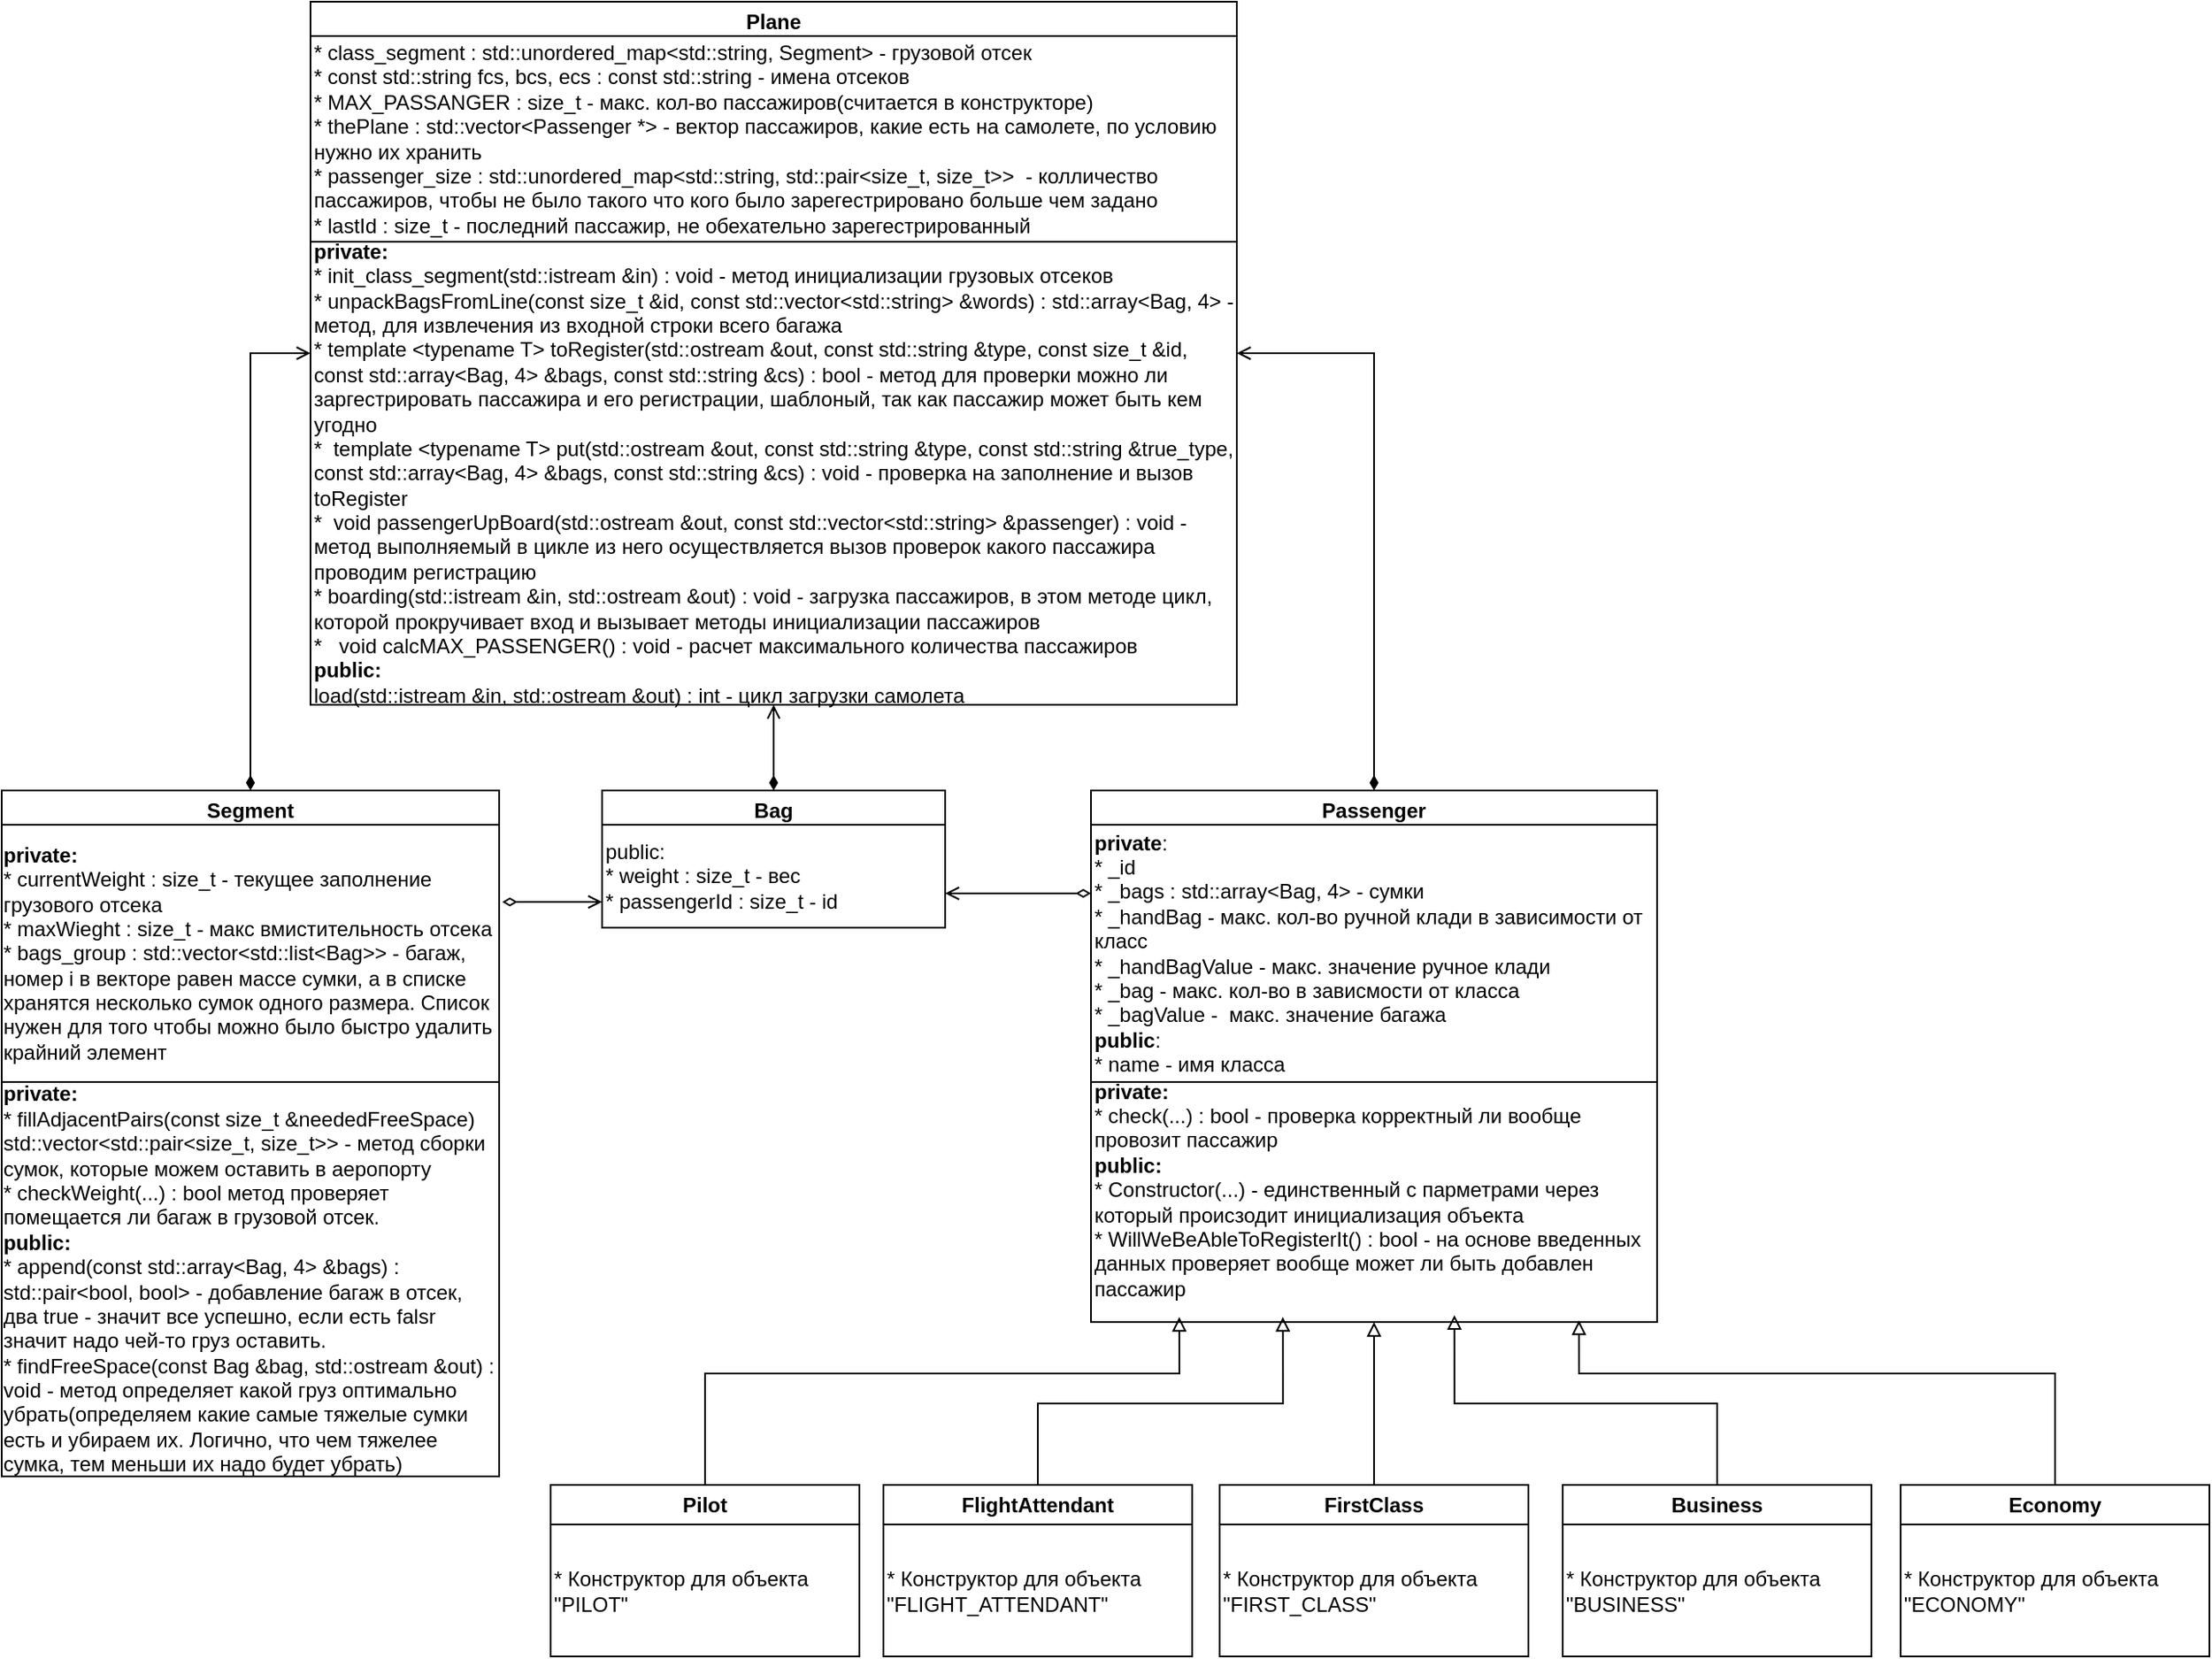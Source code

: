 <mxfile version="24.8.6">
  <diagram name="Страница — 1" id="FZK4GOTItuj6umQPt5_W">
    <mxGraphModel dx="1710" dy="1200" grid="1" gridSize="10" guides="1" tooltips="1" connect="1" arrows="1" fold="1" page="1" pageScale="10" pageWidth="827" pageHeight="1169" math="0" shadow="0">
      <root>
        <mxCell id="0" />
        <mxCell id="1" parent="0" />
        <mxCell id="xYAXx2yJQD7jRk_qfcEd-36" style="edgeStyle=orthogonalEdgeStyle;rounded=0;orthogonalLoop=1;jettySize=auto;html=1;entryX=1;entryY=0.5;entryDx=0;entryDy=0;startArrow=diamondThin;startFill=1;endArrow=open;endFill=0;" edge="1" parent="1" source="xYAXx2yJQD7jRk_qfcEd-1" target="xYAXx2yJQD7jRk_qfcEd-30">
          <mxGeometry relative="1" as="geometry" />
        </mxCell>
        <mxCell id="xYAXx2yJQD7jRk_qfcEd-1" value="Passenger" style="swimlane;whiteSpace=wrap;html=1;" vertex="1" parent="1">
          <mxGeometry x="1485" y="810" width="330" height="310" as="geometry">
            <mxRectangle x="340" y="270" width="100" height="30" as="alternateBounds" />
          </mxGeometry>
        </mxCell>
        <mxCell id="xYAXx2yJQD7jRk_qfcEd-3" value="&lt;div&gt;&lt;b&gt;private&lt;/b&gt;:&lt;/div&gt;&lt;div&gt;* _id&lt;/div&gt;&lt;div&gt;* _bags : std::array&amp;lt;Bag, 4&amp;gt; - сумки&lt;/div&gt;* _handBag - макс. кол-во ручной клади в зависимости от класс&lt;div&gt;* _handBagValue - макс. значение ручное клади&lt;br&gt;&lt;/div&gt;&lt;div&gt;* _bag - макс. кол-во в зависмости от класса&lt;br&gt;&lt;/div&gt;&lt;div&gt;* _bagValue - &amp;nbsp;макс. значение багажа&lt;/div&gt;&lt;div&gt;&lt;b&gt;public&lt;/b&gt;:&lt;/div&gt;&lt;div&gt;* name - имя класса&lt;/div&gt;" style="rounded=0;whiteSpace=wrap;html=1;align=left;" vertex="1" parent="xYAXx2yJQD7jRk_qfcEd-1">
          <mxGeometry y="20" width="330" height="150" as="geometry" />
        </mxCell>
        <mxCell id="xYAXx2yJQD7jRk_qfcEd-6" value="&lt;b&gt;private:&lt;/b&gt;&lt;div&gt;* check(...) : bool - проверка корректный ли вообще провозит пассажир&lt;/div&gt;&lt;div&gt;&lt;b&gt;public:&lt;/b&gt;&lt;/div&gt;&lt;div&gt;* Constructor(...) - единственный с парметрами через который происзодит инициализация объекта&lt;/div&gt;&lt;div&gt;&lt;div&gt;* WillWeBeAbleToRegisterIt() : bool - на основе введенных данных проверяет вообще может ли быть добавлен пассажир&lt;/div&gt;&lt;/div&gt;&lt;div&gt;&lt;br&gt;&lt;/div&gt;" style="rounded=0;whiteSpace=wrap;html=1;align=left;" vertex="1" parent="xYAXx2yJQD7jRk_qfcEd-1">
          <mxGeometry y="170" width="330" height="140" as="geometry" />
        </mxCell>
        <mxCell id="xYAXx2yJQD7jRk_qfcEd-9" value="" style="endArrow=open;html=1;rounded=0;entryX=1;entryY=0.75;entryDx=0;entryDy=0;endFill=0;startArrow=diamondThin;startFill=0;" edge="1" parent="xYAXx2yJQD7jRk_qfcEd-1" target="xYAXx2yJQD7jRk_qfcEd-2">
          <mxGeometry width="50" height="50" relative="1" as="geometry">
            <mxPoint y="60" as="sourcePoint" />
            <mxPoint x="50" y="10" as="targetPoint" />
          </mxGeometry>
        </mxCell>
        <mxCell id="xYAXx2yJQD7jRk_qfcEd-38" style="edgeStyle=orthogonalEdgeStyle;rounded=0;orthogonalLoop=1;jettySize=auto;html=1;entryX=0.5;entryY=1;entryDx=0;entryDy=0;startArrow=diamondThin;startFill=1;endArrow=open;endFill=0;" edge="1" parent="1" source="xYAXx2yJQD7jRk_qfcEd-2" target="xYAXx2yJQD7jRk_qfcEd-30">
          <mxGeometry relative="1" as="geometry" />
        </mxCell>
        <mxCell id="xYAXx2yJQD7jRk_qfcEd-2" value="Bag" style="swimlane;whiteSpace=wrap;html=1;" vertex="1" parent="1">
          <mxGeometry x="1200" y="810" width="200" height="80" as="geometry" />
        </mxCell>
        <mxCell id="xYAXx2yJQD7jRk_qfcEd-7" value="public:&lt;div&gt;*&amp;nbsp;weight : size_t - вес&lt;/div&gt;&lt;div&gt;*&amp;nbsp;passengerId : size_t - id&lt;/div&gt;" style="rounded=0;whiteSpace=wrap;html=1;align=left;" vertex="1" parent="xYAXx2yJQD7jRk_qfcEd-2">
          <mxGeometry y="20" width="200" height="60" as="geometry" />
        </mxCell>
        <mxCell id="xYAXx2yJQD7jRk_qfcEd-10" value="Pilot" style="swimlane;whiteSpace=wrap;html=1;" vertex="1" parent="1">
          <mxGeometry x="1170" y="1215" width="180" height="100" as="geometry" />
        </mxCell>
        <mxCell id="xYAXx2yJQD7jRk_qfcEd-11" value="* Конструктор для объекта &quot;PILOT&quot;" style="rounded=0;whiteSpace=wrap;html=1;align=left;" vertex="1" parent="xYAXx2yJQD7jRk_qfcEd-10">
          <mxGeometry y="23" width="180" height="77" as="geometry" />
        </mxCell>
        <mxCell id="xYAXx2yJQD7jRk_qfcEd-12" value="FlightAttendant" style="swimlane;whiteSpace=wrap;html=1;" vertex="1" parent="1">
          <mxGeometry x="1364" y="1215" width="180" height="100" as="geometry" />
        </mxCell>
        <mxCell id="xYAXx2yJQD7jRk_qfcEd-13" value="* Конструктор для объекта &quot;FLIGHT_ATTENDANT&lt;span style=&quot;caret-color: rgba(0, 0, 0, 0); color: rgba(0, 0, 0, 0); font-family: monospace; font-size: 0px; white-space: nowrap;&quot;&gt;3CmxGraphModel%3E%3Croot%3E%3CmxCell%20id%3D%220%22%2F%3E%3CmxCell%20id%3D%221%22%20parent%3D%220%22%2F%3E%3CmxCell%20id%3D%222%22%20value%3D%22Pilot%22%20style%3D%22swimlane%3BwhiteSpace%3Dwrap%3Bhtml%3D1%3B%22%20vertex%3D%221%22%20parent%3D%221%22%3E%3CmxGeometry%20x%3D%2260%22%20y%3D%22530%22%20width%3D%22180%22%20height%3D%22100%22%20as%3D%22geometry%22%2F%3E%3C%2FmxCell%3E%3CmxCell%20id%3D%223%22%20value%3D%22*%20%D0%9A%D0%BE%D0%BD%D1%81%D1%82%D1%80%D1%83%D0%BA%D1%82%D0%BE%D1%80%20%D0%B4%D0%BB%D1%8F%20%D0%BE%D0%B1%D1%8A%D0%B5%D0%BA%D1%82%D0%B0%20%26quot%3BPILOT%26quot%3B%22%20style%3D%22rounded%3D0%3BwhiteSpace%3Dwrap%3Bhtml%3D1%3Balign%3Dleft%3B%22%20vertex%3D%221%22%20parent%3D%222%22%3E%3CmxGeometry%20y%3D%2223%22%20width%3D%22180%22%20height%3D%2277%22%20as%3D%22geometry%22%2F%3E%3C%2FmxCell%3E%3C%2Froot%3E%3C%2FmxGraphModel%3E&lt;/span&gt;&quot;" style="rounded=0;whiteSpace=wrap;html=1;align=left;" vertex="1" parent="xYAXx2yJQD7jRk_qfcEd-12">
          <mxGeometry y="23" width="180" height="77" as="geometry" />
        </mxCell>
        <mxCell id="xYAXx2yJQD7jRk_qfcEd-24" style="edgeStyle=orthogonalEdgeStyle;rounded=0;orthogonalLoop=1;jettySize=auto;html=1;entryX=0.5;entryY=1;entryDx=0;entryDy=0;endArrow=block;endFill=0;" edge="1" parent="1" source="xYAXx2yJQD7jRk_qfcEd-14" target="xYAXx2yJQD7jRk_qfcEd-6">
          <mxGeometry relative="1" as="geometry" />
        </mxCell>
        <mxCell id="xYAXx2yJQD7jRk_qfcEd-14" value="FirstClass" style="swimlane;whiteSpace=wrap;html=1;" vertex="1" parent="1">
          <mxGeometry x="1560" y="1215" width="180" height="100" as="geometry" />
        </mxCell>
        <mxCell id="xYAXx2yJQD7jRk_qfcEd-15" value="* Конструктор для объекта &quot;FIRST_CLASS&quot;" style="rounded=0;whiteSpace=wrap;html=1;align=left;" vertex="1" parent="xYAXx2yJQD7jRk_qfcEd-14">
          <mxGeometry y="23" width="180" height="77" as="geometry" />
        </mxCell>
        <mxCell id="xYAXx2yJQD7jRk_qfcEd-16" value="Economy" style="swimlane;whiteSpace=wrap;html=1;" vertex="1" parent="1">
          <mxGeometry x="1957" y="1215" width="180" height="100" as="geometry" />
        </mxCell>
        <mxCell id="xYAXx2yJQD7jRk_qfcEd-17" value="* Конструктор для объекта &quot;ECONOMY&quot;" style="rounded=0;whiteSpace=wrap;html=1;align=left;" vertex="1" parent="xYAXx2yJQD7jRk_qfcEd-16">
          <mxGeometry y="23" width="180" height="77" as="geometry" />
        </mxCell>
        <mxCell id="xYAXx2yJQD7jRk_qfcEd-18" value="Business" style="swimlane;whiteSpace=wrap;html=1;" vertex="1" parent="1">
          <mxGeometry x="1760" y="1215" width="180" height="100" as="geometry" />
        </mxCell>
        <mxCell id="xYAXx2yJQD7jRk_qfcEd-19" value="* Конструктор для объекта &quot;BUSINESS&quot;" style="rounded=0;whiteSpace=wrap;html=1;align=left;" vertex="1" parent="xYAXx2yJQD7jRk_qfcEd-18">
          <mxGeometry y="23" width="180" height="77" as="geometry" />
        </mxCell>
        <mxCell id="xYAXx2yJQD7jRk_qfcEd-23" style="edgeStyle=orthogonalEdgeStyle;rounded=0;orthogonalLoop=1;jettySize=auto;html=1;entryX=0.339;entryY=0.979;entryDx=0;entryDy=0;entryPerimeter=0;endArrow=block;endFill=0;" edge="1" parent="1" source="xYAXx2yJQD7jRk_qfcEd-12" target="xYAXx2yJQD7jRk_qfcEd-6">
          <mxGeometry relative="1" as="geometry" />
        </mxCell>
        <mxCell id="xYAXx2yJQD7jRk_qfcEd-25" style="edgeStyle=orthogonalEdgeStyle;rounded=0;orthogonalLoop=1;jettySize=auto;html=1;entryX=0.642;entryY=0.971;entryDx=0;entryDy=0;entryPerimeter=0;endArrow=block;endFill=0;" edge="1" parent="1" source="xYAXx2yJQD7jRk_qfcEd-18" target="xYAXx2yJQD7jRk_qfcEd-6">
          <mxGeometry relative="1" as="geometry" />
        </mxCell>
        <mxCell id="xYAXx2yJQD7jRk_qfcEd-27" style="edgeStyle=orthogonalEdgeStyle;rounded=0;orthogonalLoop=1;jettySize=auto;html=1;entryX=0.156;entryY=0.979;entryDx=0;entryDy=0;entryPerimeter=0;endArrow=block;endFill=0;" edge="1" parent="1" source="xYAXx2yJQD7jRk_qfcEd-10" target="xYAXx2yJQD7jRk_qfcEd-6">
          <mxGeometry relative="1" as="geometry">
            <Array as="points">
              <mxPoint x="1260.5" y="1150" />
              <mxPoint x="1536.5" y="1150" />
            </Array>
          </mxGeometry>
        </mxCell>
        <mxCell id="xYAXx2yJQD7jRk_qfcEd-28" style="edgeStyle=orthogonalEdgeStyle;rounded=0;orthogonalLoop=1;jettySize=auto;html=1;entryX=0.862;entryY=0.993;entryDx=0;entryDy=0;entryPerimeter=0;endArrow=block;endFill=0;" edge="1" parent="1" source="xYAXx2yJQD7jRk_qfcEd-16" target="xYAXx2yJQD7jRk_qfcEd-6">
          <mxGeometry relative="1" as="geometry">
            <Array as="points">
              <mxPoint x="2047.5" y="1150" />
              <mxPoint x="1769.5" y="1150" />
            </Array>
          </mxGeometry>
        </mxCell>
        <mxCell id="xYAXx2yJQD7jRk_qfcEd-35" style="edgeStyle=orthogonalEdgeStyle;rounded=0;orthogonalLoop=1;jettySize=auto;html=1;entryX=0;entryY=0.5;entryDx=0;entryDy=0;startArrow=diamondThin;startFill=1;endArrow=open;endFill=0;" edge="1" parent="1" source="xYAXx2yJQD7jRk_qfcEd-29" target="xYAXx2yJQD7jRk_qfcEd-30">
          <mxGeometry relative="1" as="geometry" />
        </mxCell>
        <mxCell id="xYAXx2yJQD7jRk_qfcEd-29" value="Segment" style="swimlane;whiteSpace=wrap;html=1;" vertex="1" parent="1">
          <mxGeometry x="850" y="810" width="290" height="400" as="geometry" />
        </mxCell>
        <mxCell id="xYAXx2yJQD7jRk_qfcEd-31" value="&lt;div style=&quot;text-align: left;&quot;&gt;&lt;b&gt;private:&lt;/b&gt;&lt;/div&gt;&lt;div style=&quot;text-align: left;&quot;&gt;* currentWeight : size_t - текущее заполнение грузового отсека&lt;/div&gt;&lt;div style=&quot;text-align: left;&quot;&gt;* maxWieght : size_t - макс вмистительность отсека&lt;/div&gt;&lt;div style=&quot;text-align: left;&quot;&gt;* bags_group : std::vector&amp;lt;std::list&amp;lt;Bag&amp;gt;&amp;gt; - багаж, номер i в векторе равен массе сумки, а в списке хранятся несколько сумок одного размера. Список нужен для того чтобы можно было быстро удалить крайний элемент&lt;/div&gt;" style="rounded=0;whiteSpace=wrap;html=1;" vertex="1" parent="xYAXx2yJQD7jRk_qfcEd-29">
          <mxGeometry y="20" width="290" height="150" as="geometry" />
        </mxCell>
        <mxCell id="xYAXx2yJQD7jRk_qfcEd-32" value="&lt;div style=&quot;text-align: left;&quot;&gt;&lt;b&gt;private:&lt;/b&gt;&lt;/div&gt;&lt;div style=&quot;text-align: left;&quot;&gt;* fillAdjacentPairs(const size_t &amp;amp;neededFreeSpace) std::vector&amp;lt;std::pair&amp;lt;size_t, size_t&amp;gt;&amp;gt; - метод сборки сумок, которые можем оставить в аеропорту&lt;/div&gt;&lt;div style=&quot;text-align: left;&quot;&gt;* checkWeight(...) : bool метод проверяет помещается ли багаж в грузовой отсек.&lt;/div&gt;&lt;div style=&quot;text-align: left;&quot;&gt;&lt;b&gt;public:&lt;/b&gt;&lt;/div&gt;&lt;div style=&quot;text-align: left;&quot;&gt;*&amp;nbsp;append(const std::array&amp;lt;Bag, 4&amp;gt; &amp;amp;bags) : std::pair&amp;lt;bool, bool&amp;gt; - добавление багаж в отсек, два true - значит все успешно, если есть falsr значит надо чей-то груз оставить.&lt;/div&gt;&lt;div style=&quot;text-align: left;&quot;&gt;&lt;div&gt;* findFreeSpace(const Bag &amp;amp;bag, std::ostream &amp;amp;out) : void - метод определяет какой груз оптимально убрать(определяем какие самые тяжелые сумки есть и убираем их. Логично, что чем тяжелее сумка, тем меньши их надо будет убрать)&lt;/div&gt;&lt;/div&gt;" style="rounded=0;whiteSpace=wrap;html=1;" vertex="1" parent="xYAXx2yJQD7jRk_qfcEd-29">
          <mxGeometry y="170" width="290" height="230" as="geometry" />
        </mxCell>
        <mxCell id="xYAXx2yJQD7jRk_qfcEd-30" value="Plane" style="swimlane;whiteSpace=wrap;html=1;" vertex="1" parent="1">
          <mxGeometry x="1030" y="350" width="540" height="410" as="geometry" />
        </mxCell>
        <mxCell id="xYAXx2yJQD7jRk_qfcEd-34" value="&lt;div&gt;* class_segment : std::unordered_map&amp;lt;std::string, Segment&amp;gt; - грузовой отсек&lt;/div&gt;&lt;div&gt;* const std::string fcs,&amp;nbsp;bcs,&amp;nbsp;ecs : const std::string - имена отсеков&lt;br&gt;&lt;/div&gt;&lt;div&gt;* MAX_PASSANGER : size_t - макс. кол-во пассажиров(считается в конструкторе)&lt;/div&gt;&lt;div&gt;* thePlane : std::vector&amp;lt;Passenger *&amp;gt; - вектор пассажиров, какие есть на самолете, по условию нужно их хранить&lt;/div&gt;&lt;div&gt;* passenger_size : std::unordered_map&amp;lt;std::string, std::pair&amp;lt;size_t, size_t&amp;gt;&amp;gt; &amp;nbsp;- колличество пассажиров, чтобы не было такого что кого было зарегестрировано больше чем задано&lt;br&gt;&lt;/div&gt;&lt;div&gt;* lastId : size_t - последний пассажир, не обехательно зарегестрированный&lt;/div&gt;" style="rounded=0;whiteSpace=wrap;html=1;align=left;" vertex="1" parent="xYAXx2yJQD7jRk_qfcEd-30">
          <mxGeometry y="20" width="540" height="120" as="geometry" />
        </mxCell>
        <mxCell id="xYAXx2yJQD7jRk_qfcEd-37" value="&lt;b&gt;private:&lt;/b&gt;&lt;div&gt;* init_class_segment(std::istream &amp;amp;in) : void - метод инициализации грузовых отсеков&lt;/div&gt;&lt;div&gt;* unpackBagsFromLine(const size_t &amp;amp;id, const std::vector&amp;lt;std::string&amp;gt; &amp;amp;words) : std::array&amp;lt;Bag, 4&amp;gt; - метод, для извлечения из входной строки всего багажа&lt;/div&gt;&lt;div&gt;* template &amp;lt;typename T&amp;gt; toRegister(std::ostream &amp;amp;out, const std::string &amp;amp;type, const size_t &amp;amp;id, const std::array&amp;lt;Bag, 4&amp;gt; &amp;amp;bags, const std::string &amp;amp;cs) : bool - метод для проверки можно ли заргестрировать пассажира и его регистрации, шаблоный, так как пассажир может быть кем угодно&lt;/div&gt;&lt;div&gt;* &amp;nbsp;template &amp;lt;typename T&amp;gt; put(std::ostream &amp;amp;out, const std::string &amp;amp;type, const std::string &amp;amp;true_type, const std::array&amp;lt;Bag, 4&amp;gt; &amp;amp;bags, const std::string &amp;amp;cs) : void - проверка на заполнение и вызов toRegister&lt;/div&gt;&lt;div&gt;* &amp;nbsp;void passengerUpBoard(std::ostream &amp;amp;out, const std::vector&amp;lt;std::string&amp;gt; &amp;amp;passenger) : void - метод выполняемый в цикле из него осуществляется вызов проверок какого пассажира проводим регистрацию&lt;/div&gt;&lt;div&gt;&lt;div&gt;&lt;div&gt;* boarding(std::istream &amp;amp;in, std::ostream &amp;amp;out) : void - загрузка пассажиров, в этом методе цикл, которой прокручивает вход и вызывает методы инициализации пассажиров&lt;/div&gt;&lt;div&gt;* &amp;nbsp; void calcMAX_PASSENGER() : void - расчет максимального количества пассажиров&lt;/div&gt;&lt;div&gt;&lt;b&gt;public:&lt;/b&gt;&lt;/div&gt;&lt;div&gt;load(std::istream &amp;amp;in, std::ostream &amp;amp;out) : int - цикл загрузки самолета&lt;/div&gt;&lt;/div&gt;&lt;/div&gt;" style="rounded=0;whiteSpace=wrap;html=1;align=left;" vertex="1" parent="xYAXx2yJQD7jRk_qfcEd-30">
          <mxGeometry y="140" width="540" height="270" as="geometry" />
        </mxCell>
        <mxCell id="xYAXx2yJQD7jRk_qfcEd-33" value="" style="endArrow=open;html=1;rounded=0;entryX=0;entryY=0.75;entryDx=0;entryDy=0;endFill=0;startArrow=diamondThin;startFill=0;exitX=1.006;exitY=0.3;exitDx=0;exitDy=0;exitPerimeter=0;" edge="1" parent="1" source="xYAXx2yJQD7jRk_qfcEd-31" target="xYAXx2yJQD7jRk_qfcEd-7">
          <mxGeometry width="50" height="50" relative="1" as="geometry">
            <mxPoint x="1186" y="870" as="sourcePoint" />
            <mxPoint x="1130" y="870" as="targetPoint" />
          </mxGeometry>
        </mxCell>
      </root>
    </mxGraphModel>
  </diagram>
</mxfile>
